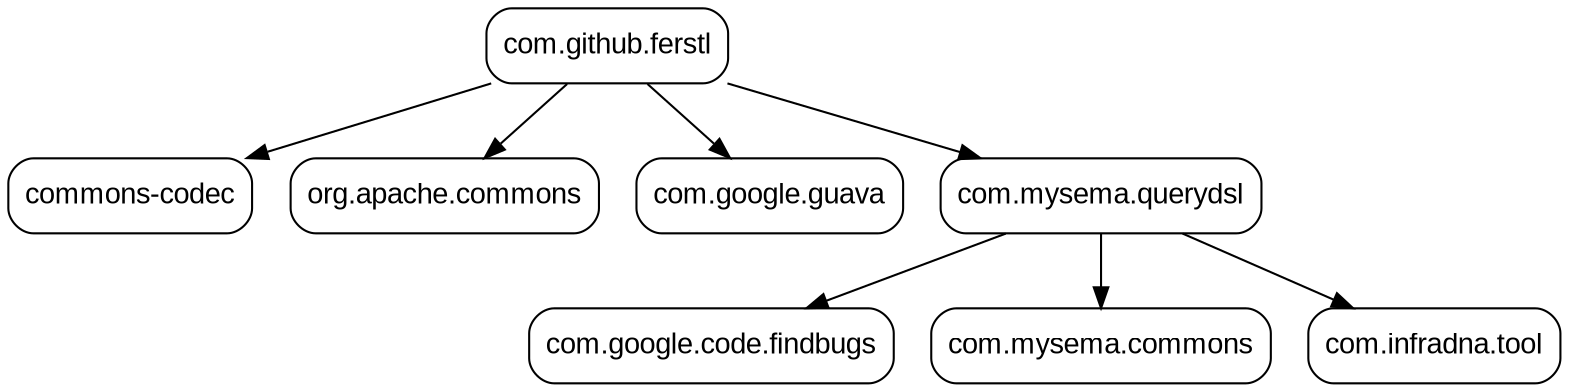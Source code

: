 digraph "module-3" {
  node [shape="box",style="rounded",fontname="Arial",fontsize="14"]
  edge [fontsize="10",fontname="Arial"]

  // Node Definitions:
  "com.github.ferstl:compile"[label=<<font point-size="14">com.github.ferstl</font>>]
  "commons-codec:compile"[label=<<font point-size="14">commons-codec</font>>]
  "org.apache.commons:compile"[label=<<font point-size="14">org.apache.commons</font>>]
  "com.google.guava:compile"[label=<<font point-size="14">com.google.guava</font>>]
  "com.mysema.querydsl:compile"[label=<<font point-size="14">com.mysema.querydsl</font>>]
  "com.google.code.findbugs:compile"[label=<<font point-size="14">com.google.code.findbugs</font>>]
  "com.mysema.commons:compile"[label=<<font point-size="14">com.mysema.commons</font>>]
  "com.infradna.tool:compile"[label=<<font point-size="14">com.infradna.tool</font>>]

  // Edge Definitions:
  "com.github.ferstl:compile" -> "commons-codec:compile"
  "com.github.ferstl:compile" -> "org.apache.commons:compile"
  "com.github.ferstl:compile" -> "com.google.guava:compile"
  "com.mysema.querydsl:compile" -> "com.google.code.findbugs:compile"
  "com.mysema.querydsl:compile" -> "com.mysema.commons:compile"
  "com.mysema.querydsl:compile" -> "com.infradna.tool:compile"
  "com.github.ferstl:compile" -> "com.mysema.querydsl:compile"
}
